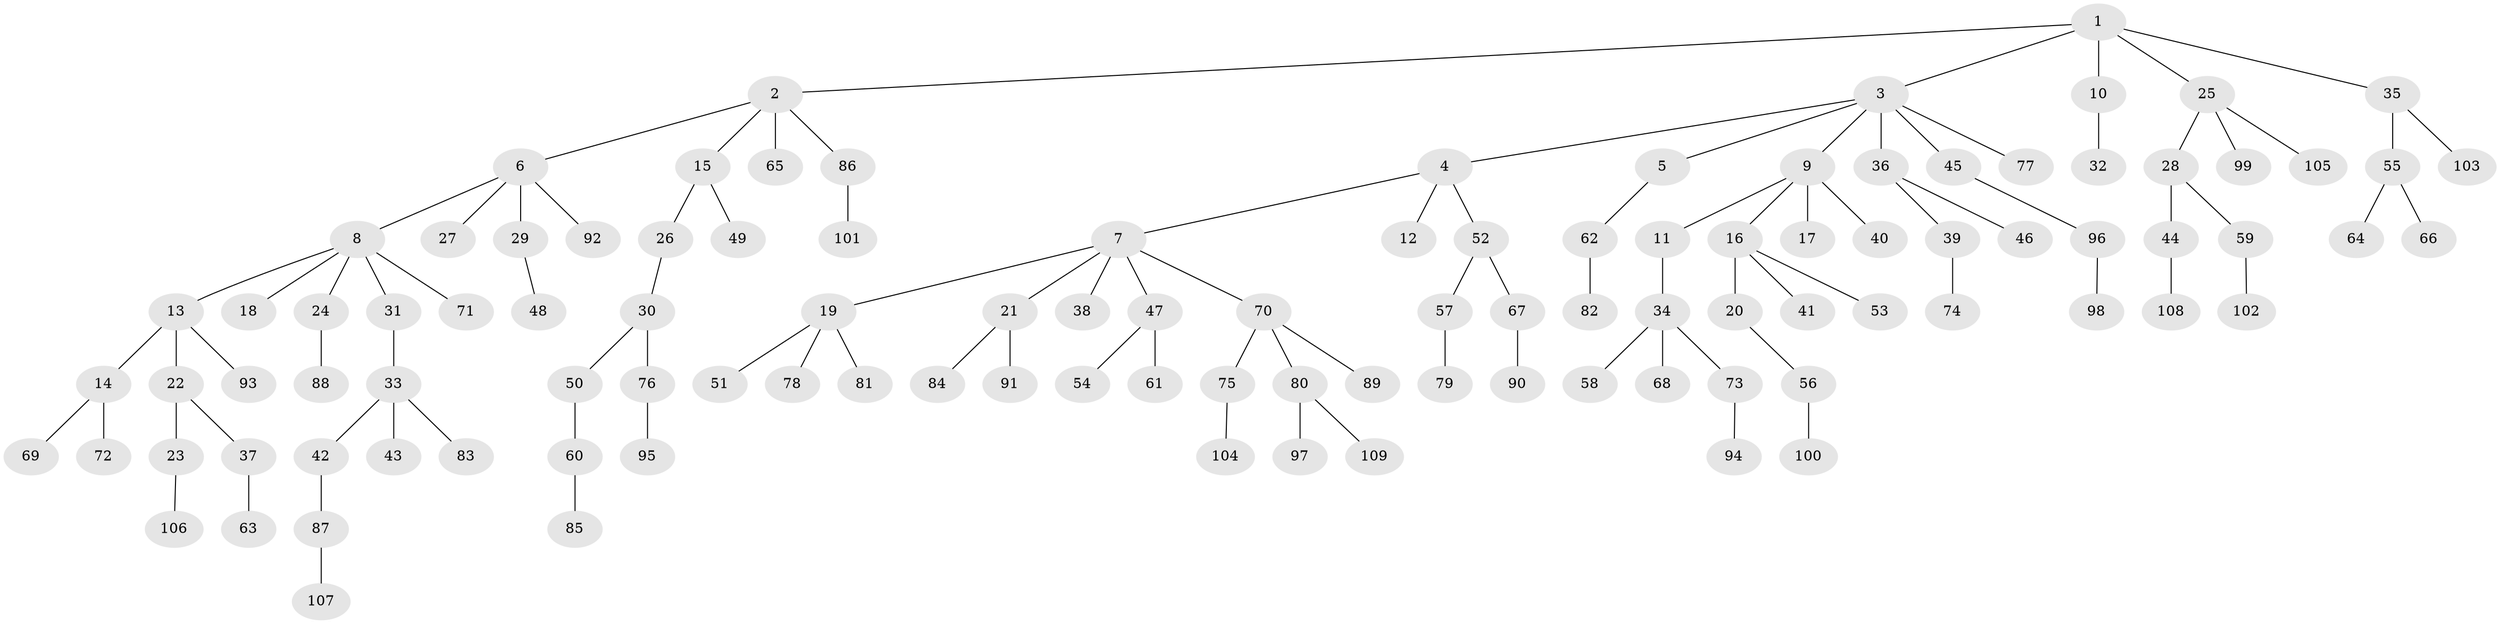 // Generated by graph-tools (version 1.1) at 2025/11/02/27/25 16:11:25]
// undirected, 109 vertices, 108 edges
graph export_dot {
graph [start="1"]
  node [color=gray90,style=filled];
  1;
  2;
  3;
  4;
  5;
  6;
  7;
  8;
  9;
  10;
  11;
  12;
  13;
  14;
  15;
  16;
  17;
  18;
  19;
  20;
  21;
  22;
  23;
  24;
  25;
  26;
  27;
  28;
  29;
  30;
  31;
  32;
  33;
  34;
  35;
  36;
  37;
  38;
  39;
  40;
  41;
  42;
  43;
  44;
  45;
  46;
  47;
  48;
  49;
  50;
  51;
  52;
  53;
  54;
  55;
  56;
  57;
  58;
  59;
  60;
  61;
  62;
  63;
  64;
  65;
  66;
  67;
  68;
  69;
  70;
  71;
  72;
  73;
  74;
  75;
  76;
  77;
  78;
  79;
  80;
  81;
  82;
  83;
  84;
  85;
  86;
  87;
  88;
  89;
  90;
  91;
  92;
  93;
  94;
  95;
  96;
  97;
  98;
  99;
  100;
  101;
  102;
  103;
  104;
  105;
  106;
  107;
  108;
  109;
  1 -- 2;
  1 -- 3;
  1 -- 10;
  1 -- 25;
  1 -- 35;
  2 -- 6;
  2 -- 15;
  2 -- 65;
  2 -- 86;
  3 -- 4;
  3 -- 5;
  3 -- 9;
  3 -- 36;
  3 -- 45;
  3 -- 77;
  4 -- 7;
  4 -- 12;
  4 -- 52;
  5 -- 62;
  6 -- 8;
  6 -- 27;
  6 -- 29;
  6 -- 92;
  7 -- 19;
  7 -- 21;
  7 -- 38;
  7 -- 47;
  7 -- 70;
  8 -- 13;
  8 -- 18;
  8 -- 24;
  8 -- 31;
  8 -- 71;
  9 -- 11;
  9 -- 16;
  9 -- 17;
  9 -- 40;
  10 -- 32;
  11 -- 34;
  13 -- 14;
  13 -- 22;
  13 -- 93;
  14 -- 69;
  14 -- 72;
  15 -- 26;
  15 -- 49;
  16 -- 20;
  16 -- 41;
  16 -- 53;
  19 -- 51;
  19 -- 78;
  19 -- 81;
  20 -- 56;
  21 -- 84;
  21 -- 91;
  22 -- 23;
  22 -- 37;
  23 -- 106;
  24 -- 88;
  25 -- 28;
  25 -- 99;
  25 -- 105;
  26 -- 30;
  28 -- 44;
  28 -- 59;
  29 -- 48;
  30 -- 50;
  30 -- 76;
  31 -- 33;
  33 -- 42;
  33 -- 43;
  33 -- 83;
  34 -- 58;
  34 -- 68;
  34 -- 73;
  35 -- 55;
  35 -- 103;
  36 -- 39;
  36 -- 46;
  37 -- 63;
  39 -- 74;
  42 -- 87;
  44 -- 108;
  45 -- 96;
  47 -- 54;
  47 -- 61;
  50 -- 60;
  52 -- 57;
  52 -- 67;
  55 -- 64;
  55 -- 66;
  56 -- 100;
  57 -- 79;
  59 -- 102;
  60 -- 85;
  62 -- 82;
  67 -- 90;
  70 -- 75;
  70 -- 80;
  70 -- 89;
  73 -- 94;
  75 -- 104;
  76 -- 95;
  80 -- 97;
  80 -- 109;
  86 -- 101;
  87 -- 107;
  96 -- 98;
}
